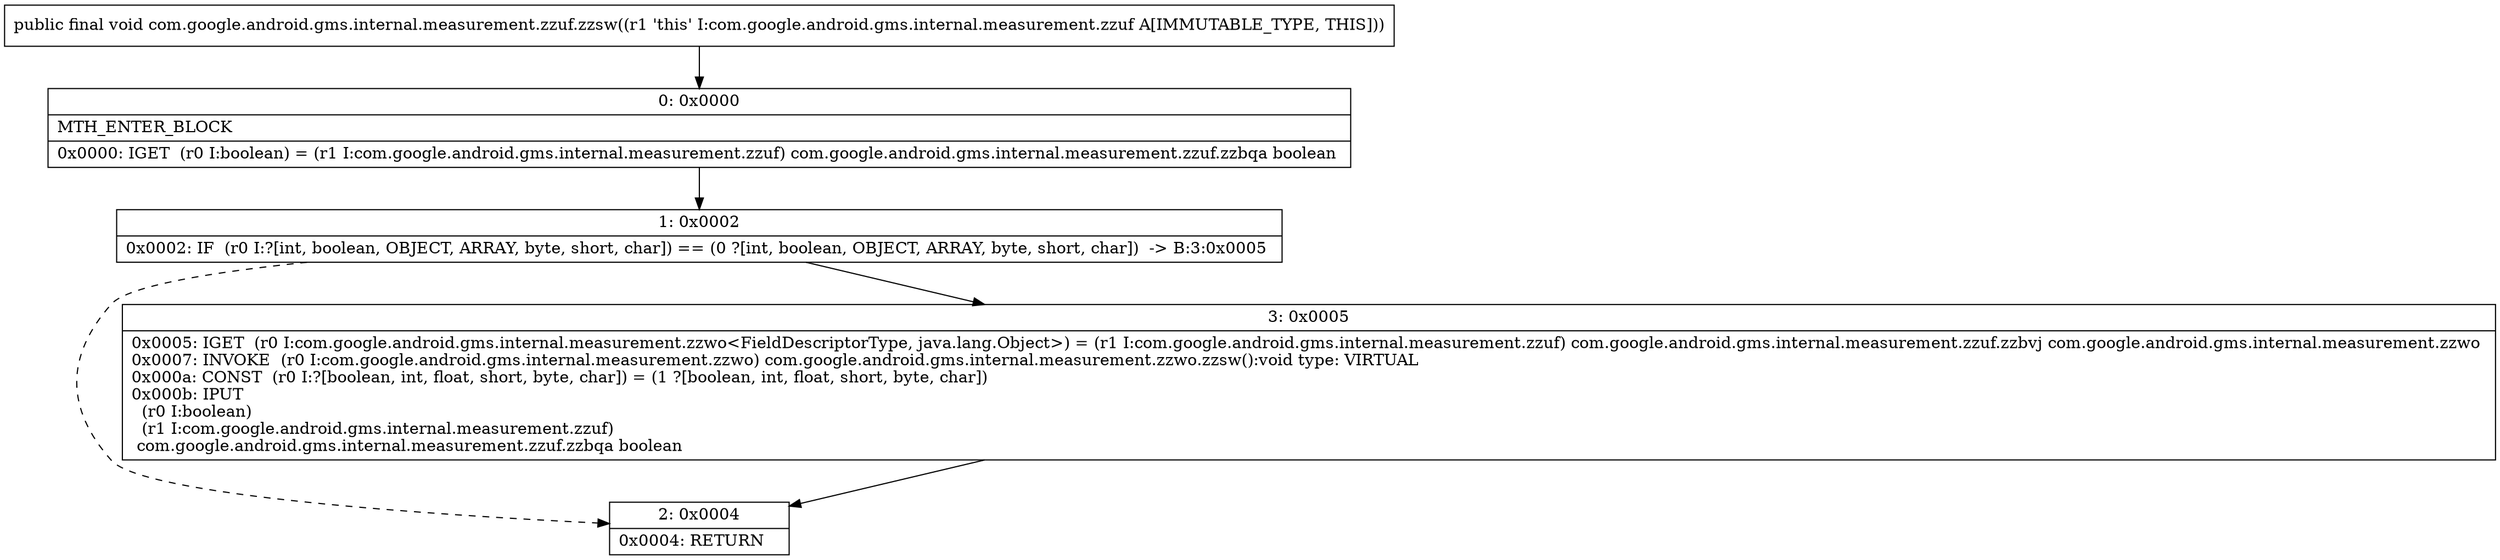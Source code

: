 digraph "CFG forcom.google.android.gms.internal.measurement.zzuf.zzsw()V" {
Node_0 [shape=record,label="{0\:\ 0x0000|MTH_ENTER_BLOCK\l|0x0000: IGET  (r0 I:boolean) = (r1 I:com.google.android.gms.internal.measurement.zzuf) com.google.android.gms.internal.measurement.zzuf.zzbqa boolean \l}"];
Node_1 [shape=record,label="{1\:\ 0x0002|0x0002: IF  (r0 I:?[int, boolean, OBJECT, ARRAY, byte, short, char]) == (0 ?[int, boolean, OBJECT, ARRAY, byte, short, char])  \-\> B:3:0x0005 \l}"];
Node_2 [shape=record,label="{2\:\ 0x0004|0x0004: RETURN   \l}"];
Node_3 [shape=record,label="{3\:\ 0x0005|0x0005: IGET  (r0 I:com.google.android.gms.internal.measurement.zzwo\<FieldDescriptorType, java.lang.Object\>) = (r1 I:com.google.android.gms.internal.measurement.zzuf) com.google.android.gms.internal.measurement.zzuf.zzbvj com.google.android.gms.internal.measurement.zzwo \l0x0007: INVOKE  (r0 I:com.google.android.gms.internal.measurement.zzwo) com.google.android.gms.internal.measurement.zzwo.zzsw():void type: VIRTUAL \l0x000a: CONST  (r0 I:?[boolean, int, float, short, byte, char]) = (1 ?[boolean, int, float, short, byte, char]) \l0x000b: IPUT  \l  (r0 I:boolean)\l  (r1 I:com.google.android.gms.internal.measurement.zzuf)\l com.google.android.gms.internal.measurement.zzuf.zzbqa boolean \l}"];
MethodNode[shape=record,label="{public final void com.google.android.gms.internal.measurement.zzuf.zzsw((r1 'this' I:com.google.android.gms.internal.measurement.zzuf A[IMMUTABLE_TYPE, THIS])) }"];
MethodNode -> Node_0;
Node_0 -> Node_1;
Node_1 -> Node_2[style=dashed];
Node_1 -> Node_3;
Node_3 -> Node_2;
}

